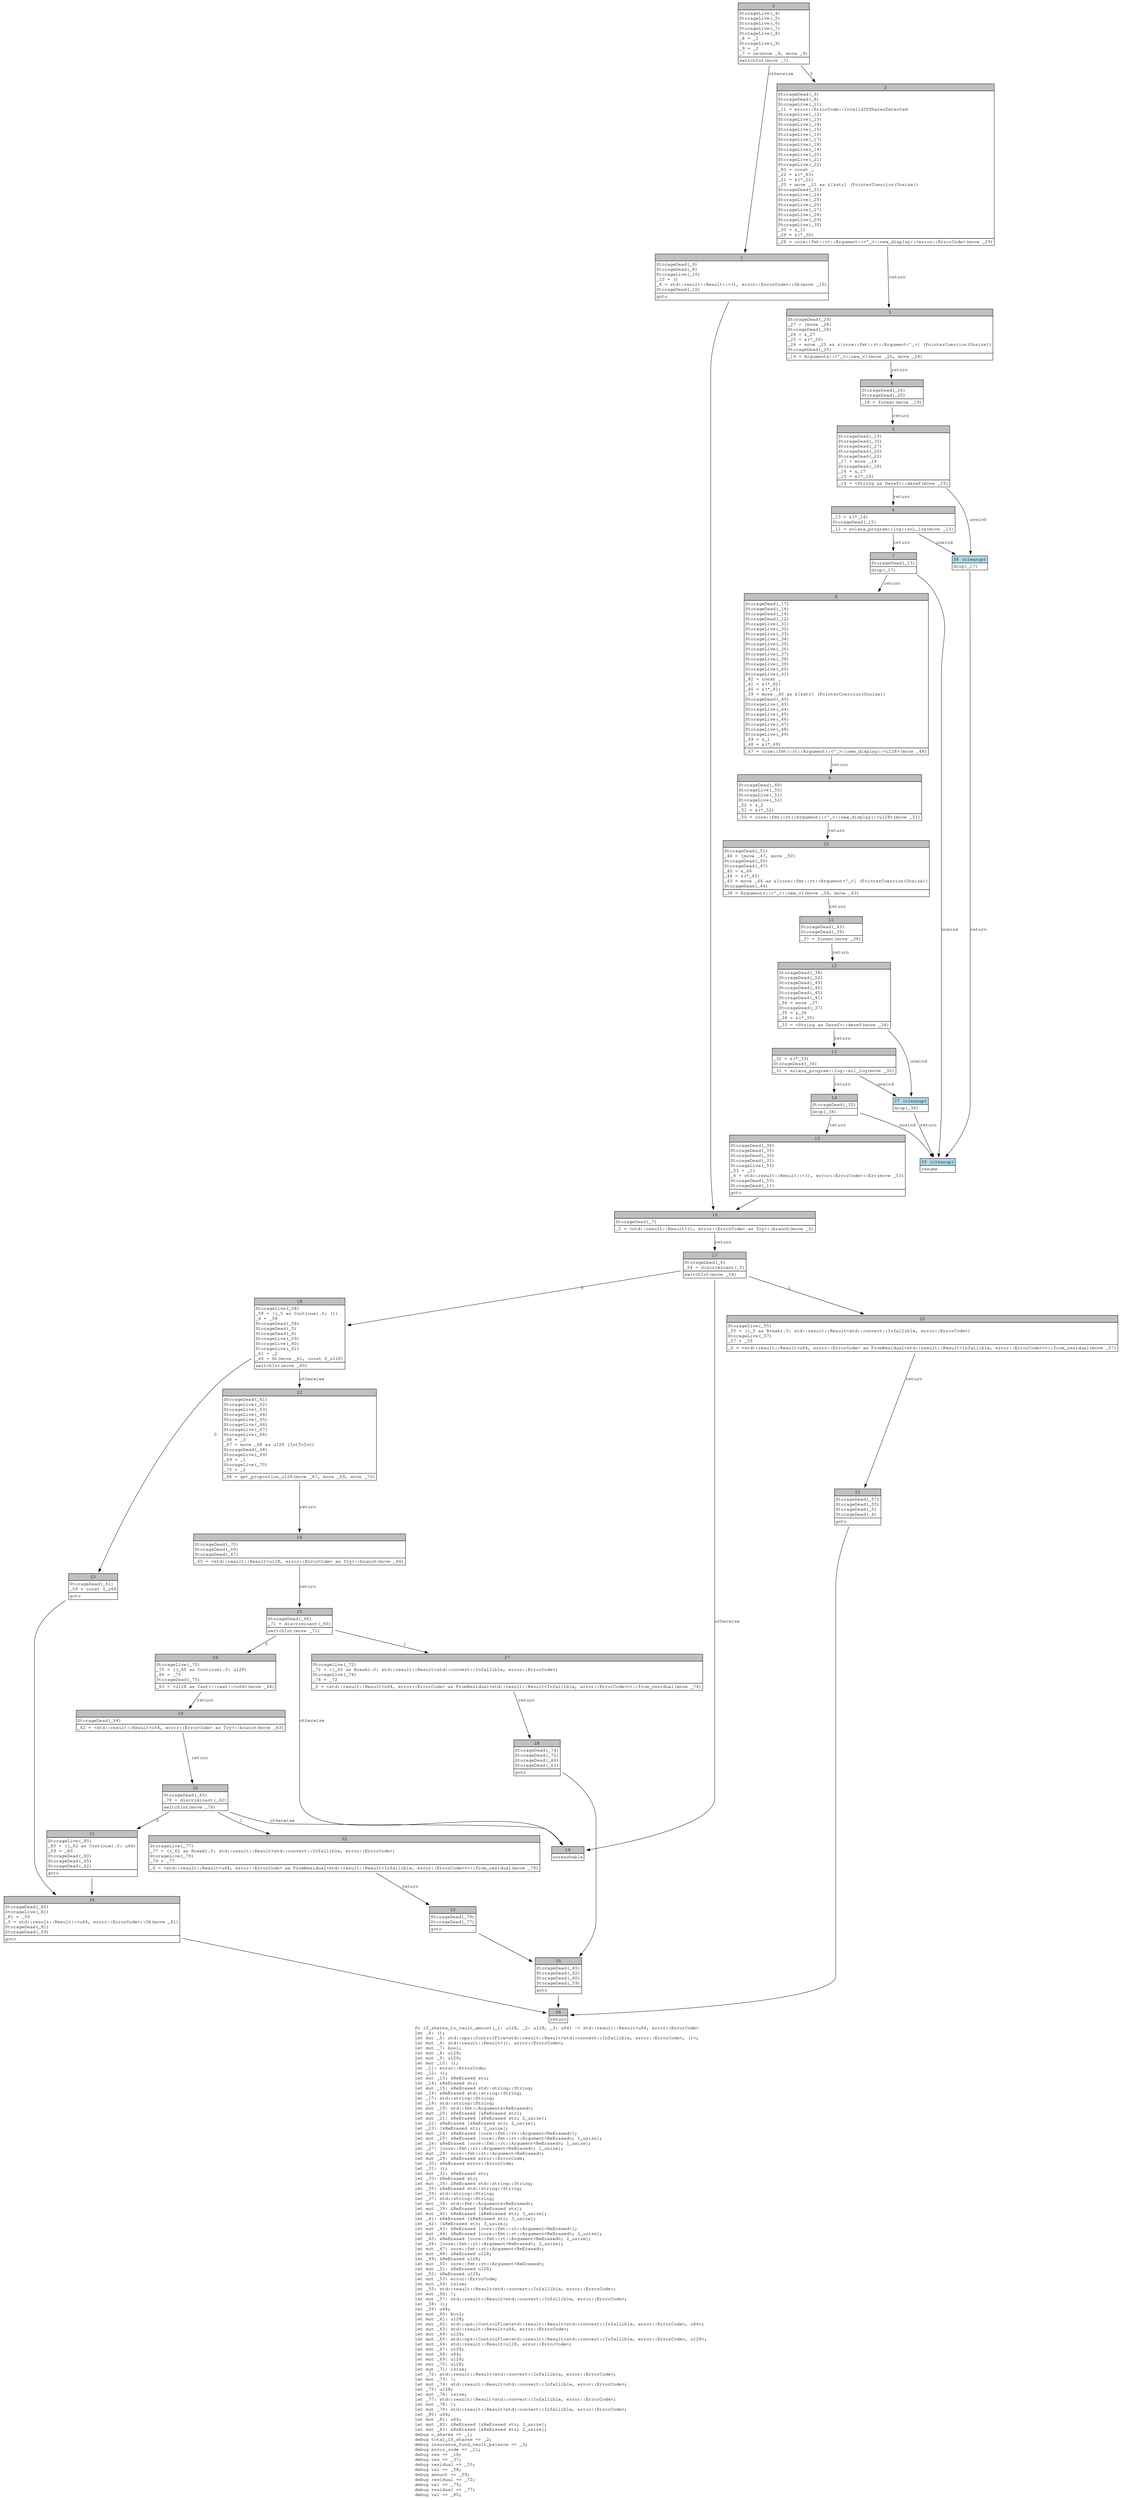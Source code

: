 digraph Mir_0_2336 {
    graph [fontname="Courier, monospace"];
    node [fontname="Courier, monospace"];
    edge [fontname="Courier, monospace"];
    label=<fn if_shares_to_vault_amount(_1: u128, _2: u128, _3: u64) -&gt; std::result::Result&lt;u64, error::ErrorCode&gt;<br align="left"/>let _4: ();<br align="left"/>let mut _5: std::ops::ControlFlow&lt;std::result::Result&lt;std::convert::Infallible, error::ErrorCode&gt;, ()&gt;;<br align="left"/>let mut _6: std::result::Result&lt;(), error::ErrorCode&gt;;<br align="left"/>let mut _7: bool;<br align="left"/>let mut _8: u128;<br align="left"/>let mut _9: u128;<br align="left"/>let mut _10: ();<br align="left"/>let _11: error::ErrorCode;<br align="left"/>let _12: ();<br align="left"/>let mut _13: &amp;ReErased str;<br align="left"/>let _14: &amp;ReErased str;<br align="left"/>let mut _15: &amp;ReErased std::string::String;<br align="left"/>let _16: &amp;ReErased std::string::String;<br align="left"/>let _17: std::string::String;<br align="left"/>let _18: std::string::String;<br align="left"/>let mut _19: std::fmt::Arguments&lt;ReErased&gt;;<br align="left"/>let mut _20: &amp;ReErased [&amp;ReErased str];<br align="left"/>let mut _21: &amp;ReErased [&amp;ReErased str; 2_usize];<br align="left"/>let _22: &amp;ReErased [&amp;ReErased str; 2_usize];<br align="left"/>let _23: [&amp;ReErased str; 2_usize];<br align="left"/>let mut _24: &amp;ReErased [core::fmt::rt::Argument&lt;ReErased&gt;];<br align="left"/>let mut _25: &amp;ReErased [core::fmt::rt::Argument&lt;ReErased&gt;; 1_usize];<br align="left"/>let _26: &amp;ReErased [core::fmt::rt::Argument&lt;ReErased&gt;; 1_usize];<br align="left"/>let _27: [core::fmt::rt::Argument&lt;ReErased&gt;; 1_usize];<br align="left"/>let mut _28: core::fmt::rt::Argument&lt;ReErased&gt;;<br align="left"/>let mut _29: &amp;ReErased error::ErrorCode;<br align="left"/>let _30: &amp;ReErased error::ErrorCode;<br align="left"/>let _31: ();<br align="left"/>let mut _32: &amp;ReErased str;<br align="left"/>let _33: &amp;ReErased str;<br align="left"/>let mut _34: &amp;ReErased std::string::String;<br align="left"/>let _35: &amp;ReErased std::string::String;<br align="left"/>let _36: std::string::String;<br align="left"/>let _37: std::string::String;<br align="left"/>let mut _38: std::fmt::Arguments&lt;ReErased&gt;;<br align="left"/>let mut _39: &amp;ReErased [&amp;ReErased str];<br align="left"/>let mut _40: &amp;ReErased [&amp;ReErased str; 3_usize];<br align="left"/>let _41: &amp;ReErased [&amp;ReErased str; 3_usize];<br align="left"/>let _42: [&amp;ReErased str; 3_usize];<br align="left"/>let mut _43: &amp;ReErased [core::fmt::rt::Argument&lt;ReErased&gt;];<br align="left"/>let mut _44: &amp;ReErased [core::fmt::rt::Argument&lt;ReErased&gt;; 2_usize];<br align="left"/>let _45: &amp;ReErased [core::fmt::rt::Argument&lt;ReErased&gt;; 2_usize];<br align="left"/>let _46: [core::fmt::rt::Argument&lt;ReErased&gt;; 2_usize];<br align="left"/>let mut _47: core::fmt::rt::Argument&lt;ReErased&gt;;<br align="left"/>let mut _48: &amp;ReErased u128;<br align="left"/>let _49: &amp;ReErased u128;<br align="left"/>let mut _50: core::fmt::rt::Argument&lt;ReErased&gt;;<br align="left"/>let mut _51: &amp;ReErased u128;<br align="left"/>let _52: &amp;ReErased u128;<br align="left"/>let mut _53: error::ErrorCode;<br align="left"/>let mut _54: isize;<br align="left"/>let _55: std::result::Result&lt;std::convert::Infallible, error::ErrorCode&gt;;<br align="left"/>let mut _56: !;<br align="left"/>let mut _57: std::result::Result&lt;std::convert::Infallible, error::ErrorCode&gt;;<br align="left"/>let _58: ();<br align="left"/>let _59: u64;<br align="left"/>let mut _60: bool;<br align="left"/>let mut _61: u128;<br align="left"/>let mut _62: std::ops::ControlFlow&lt;std::result::Result&lt;std::convert::Infallible, error::ErrorCode&gt;, u64&gt;;<br align="left"/>let mut _63: std::result::Result&lt;u64, error::ErrorCode&gt;;<br align="left"/>let mut _64: u128;<br align="left"/>let mut _65: std::ops::ControlFlow&lt;std::result::Result&lt;std::convert::Infallible, error::ErrorCode&gt;, u128&gt;;<br align="left"/>let mut _66: std::result::Result&lt;u128, error::ErrorCode&gt;;<br align="left"/>let mut _67: u128;<br align="left"/>let mut _68: u64;<br align="left"/>let mut _69: u128;<br align="left"/>let mut _70: u128;<br align="left"/>let mut _71: isize;<br align="left"/>let _72: std::result::Result&lt;std::convert::Infallible, error::ErrorCode&gt;;<br align="left"/>let mut _73: !;<br align="left"/>let mut _74: std::result::Result&lt;std::convert::Infallible, error::ErrorCode&gt;;<br align="left"/>let _75: u128;<br align="left"/>let mut _76: isize;<br align="left"/>let _77: std::result::Result&lt;std::convert::Infallible, error::ErrorCode&gt;;<br align="left"/>let mut _78: !;<br align="left"/>let mut _79: std::result::Result&lt;std::convert::Infallible, error::ErrorCode&gt;;<br align="left"/>let _80: u64;<br align="left"/>let mut _81: u64;<br align="left"/>let mut _82: &amp;ReErased [&amp;ReErased str; 3_usize];<br align="left"/>let mut _83: &amp;ReErased [&amp;ReErased str; 2_usize];<br align="left"/>debug n_shares =&gt; _1;<br align="left"/>debug total_if_shares =&gt; _2;<br align="left"/>debug insurance_fund_vault_balance =&gt; _3;<br align="left"/>debug error_code =&gt; _11;<br align="left"/>debug res =&gt; _18;<br align="left"/>debug res =&gt; _37;<br align="left"/>debug residual =&gt; _55;<br align="left"/>debug val =&gt; _58;<br align="left"/>debug amount =&gt; _59;<br align="left"/>debug residual =&gt; _72;<br align="left"/>debug val =&gt; _75;<br align="left"/>debug residual =&gt; _77;<br align="left"/>debug val =&gt; _80;<br align="left"/>>;
    bb0__0_2336 [shape="none", label=<<table border="0" cellborder="1" cellspacing="0"><tr><td bgcolor="gray" align="center" colspan="1">0</td></tr><tr><td align="left" balign="left">StorageLive(_4)<br/>StorageLive(_5)<br/>StorageLive(_6)<br/>StorageLive(_7)<br/>StorageLive(_8)<br/>_8 = _1<br/>StorageLive(_9)<br/>_9 = _2<br/>_7 = Le(move _8, move _9)<br/></td></tr><tr><td align="left">switchInt(move _7)</td></tr></table>>];
    bb1__0_2336 [shape="none", label=<<table border="0" cellborder="1" cellspacing="0"><tr><td bgcolor="gray" align="center" colspan="1">1</td></tr><tr><td align="left" balign="left">StorageDead(_9)<br/>StorageDead(_8)<br/>StorageLive(_10)<br/>_10 = ()<br/>_6 = std::result::Result::&lt;(), error::ErrorCode&gt;::Ok(move _10)<br/>StorageDead(_10)<br/></td></tr><tr><td align="left">goto</td></tr></table>>];
    bb2__0_2336 [shape="none", label=<<table border="0" cellborder="1" cellspacing="0"><tr><td bgcolor="gray" align="center" colspan="1">2</td></tr><tr><td align="left" balign="left">StorageDead(_9)<br/>StorageDead(_8)<br/>StorageLive(_11)<br/>_11 = error::ErrorCode::InvalidIFSharesDetected<br/>StorageLive(_12)<br/>StorageLive(_13)<br/>StorageLive(_14)<br/>StorageLive(_15)<br/>StorageLive(_16)<br/>StorageLive(_17)<br/>StorageLive(_18)<br/>StorageLive(_19)<br/>StorageLive(_20)<br/>StorageLive(_21)<br/>StorageLive(_22)<br/>_83 = const _<br/>_22 = &amp;(*_83)<br/>_21 = &amp;(*_22)<br/>_20 = move _21 as &amp;[&amp;str] (PointerCoercion(Unsize))<br/>StorageDead(_21)<br/>StorageLive(_24)<br/>StorageLive(_25)<br/>StorageLive(_26)<br/>StorageLive(_27)<br/>StorageLive(_28)<br/>StorageLive(_29)<br/>StorageLive(_30)<br/>_30 = &amp;_11<br/>_29 = &amp;(*_30)<br/></td></tr><tr><td align="left">_28 = core::fmt::rt::Argument::&lt;'_&gt;::new_display::&lt;error::ErrorCode&gt;(move _29)</td></tr></table>>];
    bb3__0_2336 [shape="none", label=<<table border="0" cellborder="1" cellspacing="0"><tr><td bgcolor="gray" align="center" colspan="1">3</td></tr><tr><td align="left" balign="left">StorageDead(_29)<br/>_27 = [move _28]<br/>StorageDead(_28)<br/>_26 = &amp;_27<br/>_25 = &amp;(*_26)<br/>_24 = move _25 as &amp;[core::fmt::rt::Argument&lt;'_&gt;] (PointerCoercion(Unsize))<br/>StorageDead(_25)<br/></td></tr><tr><td align="left">_19 = Arguments::&lt;'_&gt;::new_v1(move _20, move _24)</td></tr></table>>];
    bb4__0_2336 [shape="none", label=<<table border="0" cellborder="1" cellspacing="0"><tr><td bgcolor="gray" align="center" colspan="1">4</td></tr><tr><td align="left" balign="left">StorageDead(_24)<br/>StorageDead(_20)<br/></td></tr><tr><td align="left">_18 = format(move _19)</td></tr></table>>];
    bb5__0_2336 [shape="none", label=<<table border="0" cellborder="1" cellspacing="0"><tr><td bgcolor="gray" align="center" colspan="1">5</td></tr><tr><td align="left" balign="left">StorageDead(_19)<br/>StorageDead(_30)<br/>StorageDead(_27)<br/>StorageDead(_26)<br/>StorageDead(_22)<br/>_17 = move _18<br/>StorageDead(_18)<br/>_16 = &amp;_17<br/>_15 = &amp;(*_16)<br/></td></tr><tr><td align="left">_14 = &lt;String as Deref&gt;::deref(move _15)</td></tr></table>>];
    bb6__0_2336 [shape="none", label=<<table border="0" cellborder="1" cellspacing="0"><tr><td bgcolor="gray" align="center" colspan="1">6</td></tr><tr><td align="left" balign="left">_13 = &amp;(*_14)<br/>StorageDead(_15)<br/></td></tr><tr><td align="left">_12 = solana_program::log::sol_log(move _13)</td></tr></table>>];
    bb7__0_2336 [shape="none", label=<<table border="0" cellborder="1" cellspacing="0"><tr><td bgcolor="gray" align="center" colspan="1">7</td></tr><tr><td align="left" balign="left">StorageDead(_13)<br/></td></tr><tr><td align="left">drop(_17)</td></tr></table>>];
    bb8__0_2336 [shape="none", label=<<table border="0" cellborder="1" cellspacing="0"><tr><td bgcolor="gray" align="center" colspan="1">8</td></tr><tr><td align="left" balign="left">StorageDead(_17)<br/>StorageDead(_16)<br/>StorageDead(_14)<br/>StorageDead(_12)<br/>StorageLive(_31)<br/>StorageLive(_32)<br/>StorageLive(_33)<br/>StorageLive(_34)<br/>StorageLive(_35)<br/>StorageLive(_36)<br/>StorageLive(_37)<br/>StorageLive(_38)<br/>StorageLive(_39)<br/>StorageLive(_40)<br/>StorageLive(_41)<br/>_82 = const _<br/>_41 = &amp;(*_82)<br/>_40 = &amp;(*_41)<br/>_39 = move _40 as &amp;[&amp;str] (PointerCoercion(Unsize))<br/>StorageDead(_40)<br/>StorageLive(_43)<br/>StorageLive(_44)<br/>StorageLive(_45)<br/>StorageLive(_46)<br/>StorageLive(_47)<br/>StorageLive(_48)<br/>StorageLive(_49)<br/>_49 = &amp;_1<br/>_48 = &amp;(*_49)<br/></td></tr><tr><td align="left">_47 = core::fmt::rt::Argument::&lt;'_&gt;::new_display::&lt;u128&gt;(move _48)</td></tr></table>>];
    bb9__0_2336 [shape="none", label=<<table border="0" cellborder="1" cellspacing="0"><tr><td bgcolor="gray" align="center" colspan="1">9</td></tr><tr><td align="left" balign="left">StorageDead(_48)<br/>StorageLive(_50)<br/>StorageLive(_51)<br/>StorageLive(_52)<br/>_52 = &amp;_2<br/>_51 = &amp;(*_52)<br/></td></tr><tr><td align="left">_50 = core::fmt::rt::Argument::&lt;'_&gt;::new_display::&lt;u128&gt;(move _51)</td></tr></table>>];
    bb10__0_2336 [shape="none", label=<<table border="0" cellborder="1" cellspacing="0"><tr><td bgcolor="gray" align="center" colspan="1">10</td></tr><tr><td align="left" balign="left">StorageDead(_51)<br/>_46 = [move _47, move _50]<br/>StorageDead(_50)<br/>StorageDead(_47)<br/>_45 = &amp;_46<br/>_44 = &amp;(*_45)<br/>_43 = move _44 as &amp;[core::fmt::rt::Argument&lt;'_&gt;] (PointerCoercion(Unsize))<br/>StorageDead(_44)<br/></td></tr><tr><td align="left">_38 = Arguments::&lt;'_&gt;::new_v1(move _39, move _43)</td></tr></table>>];
    bb11__0_2336 [shape="none", label=<<table border="0" cellborder="1" cellspacing="0"><tr><td bgcolor="gray" align="center" colspan="1">11</td></tr><tr><td align="left" balign="left">StorageDead(_43)<br/>StorageDead(_39)<br/></td></tr><tr><td align="left">_37 = format(move _38)</td></tr></table>>];
    bb12__0_2336 [shape="none", label=<<table border="0" cellborder="1" cellspacing="0"><tr><td bgcolor="gray" align="center" colspan="1">12</td></tr><tr><td align="left" balign="left">StorageDead(_38)<br/>StorageDead(_52)<br/>StorageDead(_49)<br/>StorageDead(_46)<br/>StorageDead(_45)<br/>StorageDead(_41)<br/>_36 = move _37<br/>StorageDead(_37)<br/>_35 = &amp;_36<br/>_34 = &amp;(*_35)<br/></td></tr><tr><td align="left">_33 = &lt;String as Deref&gt;::deref(move _34)</td></tr></table>>];
    bb13__0_2336 [shape="none", label=<<table border="0" cellborder="1" cellspacing="0"><tr><td bgcolor="gray" align="center" colspan="1">13</td></tr><tr><td align="left" balign="left">_32 = &amp;(*_33)<br/>StorageDead(_34)<br/></td></tr><tr><td align="left">_31 = solana_program::log::sol_log(move _32)</td></tr></table>>];
    bb14__0_2336 [shape="none", label=<<table border="0" cellborder="1" cellspacing="0"><tr><td bgcolor="gray" align="center" colspan="1">14</td></tr><tr><td align="left" balign="left">StorageDead(_32)<br/></td></tr><tr><td align="left">drop(_36)</td></tr></table>>];
    bb15__0_2336 [shape="none", label=<<table border="0" cellborder="1" cellspacing="0"><tr><td bgcolor="gray" align="center" colspan="1">15</td></tr><tr><td align="left" balign="left">StorageDead(_36)<br/>StorageDead(_35)<br/>StorageDead(_33)<br/>StorageDead(_31)<br/>StorageLive(_53)<br/>_53 = _11<br/>_6 = std::result::Result::&lt;(), error::ErrorCode&gt;::Err(move _53)<br/>StorageDead(_53)<br/>StorageDead(_11)<br/></td></tr><tr><td align="left">goto</td></tr></table>>];
    bb16__0_2336 [shape="none", label=<<table border="0" cellborder="1" cellspacing="0"><tr><td bgcolor="gray" align="center" colspan="1">16</td></tr><tr><td align="left" balign="left">StorageDead(_7)<br/></td></tr><tr><td align="left">_5 = &lt;std::result::Result&lt;(), error::ErrorCode&gt; as Try&gt;::branch(move _6)</td></tr></table>>];
    bb17__0_2336 [shape="none", label=<<table border="0" cellborder="1" cellspacing="0"><tr><td bgcolor="gray" align="center" colspan="1">17</td></tr><tr><td align="left" balign="left">StorageDead(_6)<br/>_54 = discriminant(_5)<br/></td></tr><tr><td align="left">switchInt(move _54)</td></tr></table>>];
    bb18__0_2336 [shape="none", label=<<table border="0" cellborder="1" cellspacing="0"><tr><td bgcolor="gray" align="center" colspan="1">18</td></tr><tr><td align="left" balign="left">StorageLive(_58)<br/>_58 = ((_5 as Continue).0: ())<br/>_4 = _58<br/>StorageDead(_58)<br/>StorageDead(_5)<br/>StorageDead(_4)<br/>StorageLive(_59)<br/>StorageLive(_60)<br/>StorageLive(_61)<br/>_61 = _2<br/>_60 = Gt(move _61, const 0_u128)<br/></td></tr><tr><td align="left">switchInt(move _60)</td></tr></table>>];
    bb19__0_2336 [shape="none", label=<<table border="0" cellborder="1" cellspacing="0"><tr><td bgcolor="gray" align="center" colspan="1">19</td></tr><tr><td align="left">unreachable</td></tr></table>>];
    bb20__0_2336 [shape="none", label=<<table border="0" cellborder="1" cellspacing="0"><tr><td bgcolor="gray" align="center" colspan="1">20</td></tr><tr><td align="left" balign="left">StorageLive(_55)<br/>_55 = ((_5 as Break).0: std::result::Result&lt;std::convert::Infallible, error::ErrorCode&gt;)<br/>StorageLive(_57)<br/>_57 = _55<br/></td></tr><tr><td align="left">_0 = &lt;std::result::Result&lt;u64, error::ErrorCode&gt; as FromResidual&lt;std::result::Result&lt;Infallible, error::ErrorCode&gt;&gt;&gt;::from_residual(move _57)</td></tr></table>>];
    bb21__0_2336 [shape="none", label=<<table border="0" cellborder="1" cellspacing="0"><tr><td bgcolor="gray" align="center" colspan="1">21</td></tr><tr><td align="left" balign="left">StorageDead(_57)<br/>StorageDead(_55)<br/>StorageDead(_5)<br/>StorageDead(_4)<br/></td></tr><tr><td align="left">goto</td></tr></table>>];
    bb22__0_2336 [shape="none", label=<<table border="0" cellborder="1" cellspacing="0"><tr><td bgcolor="gray" align="center" colspan="1">22</td></tr><tr><td align="left" balign="left">StorageDead(_61)<br/>StorageLive(_62)<br/>StorageLive(_63)<br/>StorageLive(_64)<br/>StorageLive(_65)<br/>StorageLive(_66)<br/>StorageLive(_67)<br/>StorageLive(_68)<br/>_68 = _3<br/>_67 = move _68 as u128 (IntToInt)<br/>StorageDead(_68)<br/>StorageLive(_69)<br/>_69 = _1<br/>StorageLive(_70)<br/>_70 = _2<br/></td></tr><tr><td align="left">_66 = get_proportion_u128(move _67, move _69, move _70)</td></tr></table>>];
    bb23__0_2336 [shape="none", label=<<table border="0" cellborder="1" cellspacing="0"><tr><td bgcolor="gray" align="center" colspan="1">23</td></tr><tr><td align="left" balign="left">StorageDead(_61)<br/>_59 = const 0_u64<br/></td></tr><tr><td align="left">goto</td></tr></table>>];
    bb24__0_2336 [shape="none", label=<<table border="0" cellborder="1" cellspacing="0"><tr><td bgcolor="gray" align="center" colspan="1">24</td></tr><tr><td align="left" balign="left">StorageDead(_70)<br/>StorageDead(_69)<br/>StorageDead(_67)<br/></td></tr><tr><td align="left">_65 = &lt;std::result::Result&lt;u128, error::ErrorCode&gt; as Try&gt;::branch(move _66)</td></tr></table>>];
    bb25__0_2336 [shape="none", label=<<table border="0" cellborder="1" cellspacing="0"><tr><td bgcolor="gray" align="center" colspan="1">25</td></tr><tr><td align="left" balign="left">StorageDead(_66)<br/>_71 = discriminant(_65)<br/></td></tr><tr><td align="left">switchInt(move _71)</td></tr></table>>];
    bb26__0_2336 [shape="none", label=<<table border="0" cellborder="1" cellspacing="0"><tr><td bgcolor="gray" align="center" colspan="1">26</td></tr><tr><td align="left" balign="left">StorageLive(_75)<br/>_75 = ((_65 as Continue).0: u128)<br/>_64 = _75<br/>StorageDead(_75)<br/></td></tr><tr><td align="left">_63 = &lt;u128 as Cast&gt;::cast::&lt;u64&gt;(move _64)</td></tr></table>>];
    bb27__0_2336 [shape="none", label=<<table border="0" cellborder="1" cellspacing="0"><tr><td bgcolor="gray" align="center" colspan="1">27</td></tr><tr><td align="left" balign="left">StorageLive(_72)<br/>_72 = ((_65 as Break).0: std::result::Result&lt;std::convert::Infallible, error::ErrorCode&gt;)<br/>StorageLive(_74)<br/>_74 = _72<br/></td></tr><tr><td align="left">_0 = &lt;std::result::Result&lt;u64, error::ErrorCode&gt; as FromResidual&lt;std::result::Result&lt;Infallible, error::ErrorCode&gt;&gt;&gt;::from_residual(move _74)</td></tr></table>>];
    bb28__0_2336 [shape="none", label=<<table border="0" cellborder="1" cellspacing="0"><tr><td bgcolor="gray" align="center" colspan="1">28</td></tr><tr><td align="left" balign="left">StorageDead(_74)<br/>StorageDead(_72)<br/>StorageDead(_64)<br/>StorageDead(_63)<br/></td></tr><tr><td align="left">goto</td></tr></table>>];
    bb29__0_2336 [shape="none", label=<<table border="0" cellborder="1" cellspacing="0"><tr><td bgcolor="gray" align="center" colspan="1">29</td></tr><tr><td align="left" balign="left">StorageDead(_64)<br/></td></tr><tr><td align="left">_62 = &lt;std::result::Result&lt;u64, error::ErrorCode&gt; as Try&gt;::branch(move _63)</td></tr></table>>];
    bb30__0_2336 [shape="none", label=<<table border="0" cellborder="1" cellspacing="0"><tr><td bgcolor="gray" align="center" colspan="1">30</td></tr><tr><td align="left" balign="left">StorageDead(_63)<br/>_76 = discriminant(_62)<br/></td></tr><tr><td align="left">switchInt(move _76)</td></tr></table>>];
    bb31__0_2336 [shape="none", label=<<table border="0" cellborder="1" cellspacing="0"><tr><td bgcolor="gray" align="center" colspan="1">31</td></tr><tr><td align="left" balign="left">StorageLive(_80)<br/>_80 = ((_62 as Continue).0: u64)<br/>_59 = _80<br/>StorageDead(_80)<br/>StorageDead(_65)<br/>StorageDead(_62)<br/></td></tr><tr><td align="left">goto</td></tr></table>>];
    bb32__0_2336 [shape="none", label=<<table border="0" cellborder="1" cellspacing="0"><tr><td bgcolor="gray" align="center" colspan="1">32</td></tr><tr><td align="left" balign="left">StorageLive(_77)<br/>_77 = ((_62 as Break).0: std::result::Result&lt;std::convert::Infallible, error::ErrorCode&gt;)<br/>StorageLive(_79)<br/>_79 = _77<br/></td></tr><tr><td align="left">_0 = &lt;std::result::Result&lt;u64, error::ErrorCode&gt; as FromResidual&lt;std::result::Result&lt;Infallible, error::ErrorCode&gt;&gt;&gt;::from_residual(move _79)</td></tr></table>>];
    bb33__0_2336 [shape="none", label=<<table border="0" cellborder="1" cellspacing="0"><tr><td bgcolor="gray" align="center" colspan="1">33</td></tr><tr><td align="left" balign="left">StorageDead(_79)<br/>StorageDead(_77)<br/></td></tr><tr><td align="left">goto</td></tr></table>>];
    bb34__0_2336 [shape="none", label=<<table border="0" cellborder="1" cellspacing="0"><tr><td bgcolor="gray" align="center" colspan="1">34</td></tr><tr><td align="left" balign="left">StorageDead(_60)<br/>StorageLive(_81)<br/>_81 = _59<br/>_0 = std::result::Result::&lt;u64, error::ErrorCode&gt;::Ok(move _81)<br/>StorageDead(_81)<br/>StorageDead(_59)<br/></td></tr><tr><td align="left">goto</td></tr></table>>];
    bb35__0_2336 [shape="none", label=<<table border="0" cellborder="1" cellspacing="0"><tr><td bgcolor="gray" align="center" colspan="1">35</td></tr><tr><td align="left" balign="left">StorageDead(_65)<br/>StorageDead(_62)<br/>StorageDead(_60)<br/>StorageDead(_59)<br/></td></tr><tr><td align="left">goto</td></tr></table>>];
    bb36__0_2336 [shape="none", label=<<table border="0" cellborder="1" cellspacing="0"><tr><td bgcolor="gray" align="center" colspan="1">36</td></tr><tr><td align="left">return</td></tr></table>>];
    bb37__0_2336 [shape="none", label=<<table border="0" cellborder="1" cellspacing="0"><tr><td bgcolor="lightblue" align="center" colspan="1">37 (cleanup)</td></tr><tr><td align="left">drop(_36)</td></tr></table>>];
    bb38__0_2336 [shape="none", label=<<table border="0" cellborder="1" cellspacing="0"><tr><td bgcolor="lightblue" align="center" colspan="1">38 (cleanup)</td></tr><tr><td align="left">drop(_17)</td></tr></table>>];
    bb39__0_2336 [shape="none", label=<<table border="0" cellborder="1" cellspacing="0"><tr><td bgcolor="lightblue" align="center" colspan="1">39 (cleanup)</td></tr><tr><td align="left">resume</td></tr></table>>];
    bb0__0_2336 -> bb2__0_2336 [label="0"];
    bb0__0_2336 -> bb1__0_2336 [label="otherwise"];
    bb1__0_2336 -> bb16__0_2336 [label=""];
    bb2__0_2336 -> bb3__0_2336 [label="return"];
    bb3__0_2336 -> bb4__0_2336 [label="return"];
    bb4__0_2336 -> bb5__0_2336 [label="return"];
    bb5__0_2336 -> bb6__0_2336 [label="return"];
    bb5__0_2336 -> bb38__0_2336 [label="unwind"];
    bb6__0_2336 -> bb7__0_2336 [label="return"];
    bb6__0_2336 -> bb38__0_2336 [label="unwind"];
    bb7__0_2336 -> bb8__0_2336 [label="return"];
    bb7__0_2336 -> bb39__0_2336 [label="unwind"];
    bb8__0_2336 -> bb9__0_2336 [label="return"];
    bb9__0_2336 -> bb10__0_2336 [label="return"];
    bb10__0_2336 -> bb11__0_2336 [label="return"];
    bb11__0_2336 -> bb12__0_2336 [label="return"];
    bb12__0_2336 -> bb13__0_2336 [label="return"];
    bb12__0_2336 -> bb37__0_2336 [label="unwind"];
    bb13__0_2336 -> bb14__0_2336 [label="return"];
    bb13__0_2336 -> bb37__0_2336 [label="unwind"];
    bb14__0_2336 -> bb15__0_2336 [label="return"];
    bb14__0_2336 -> bb39__0_2336 [label="unwind"];
    bb15__0_2336 -> bb16__0_2336 [label=""];
    bb16__0_2336 -> bb17__0_2336 [label="return"];
    bb17__0_2336 -> bb18__0_2336 [label="0"];
    bb17__0_2336 -> bb20__0_2336 [label="1"];
    bb17__0_2336 -> bb19__0_2336 [label="otherwise"];
    bb18__0_2336 -> bb23__0_2336 [label="0"];
    bb18__0_2336 -> bb22__0_2336 [label="otherwise"];
    bb20__0_2336 -> bb21__0_2336 [label="return"];
    bb21__0_2336 -> bb36__0_2336 [label=""];
    bb22__0_2336 -> bb24__0_2336 [label="return"];
    bb23__0_2336 -> bb34__0_2336 [label=""];
    bb24__0_2336 -> bb25__0_2336 [label="return"];
    bb25__0_2336 -> bb26__0_2336 [label="0"];
    bb25__0_2336 -> bb27__0_2336 [label="1"];
    bb25__0_2336 -> bb19__0_2336 [label="otherwise"];
    bb26__0_2336 -> bb29__0_2336 [label="return"];
    bb27__0_2336 -> bb28__0_2336 [label="return"];
    bb28__0_2336 -> bb35__0_2336 [label=""];
    bb29__0_2336 -> bb30__0_2336 [label="return"];
    bb30__0_2336 -> bb31__0_2336 [label="0"];
    bb30__0_2336 -> bb32__0_2336 [label="1"];
    bb30__0_2336 -> bb19__0_2336 [label="otherwise"];
    bb31__0_2336 -> bb34__0_2336 [label=""];
    bb32__0_2336 -> bb33__0_2336 [label="return"];
    bb33__0_2336 -> bb35__0_2336 [label=""];
    bb34__0_2336 -> bb36__0_2336 [label=""];
    bb35__0_2336 -> bb36__0_2336 [label=""];
    bb37__0_2336 -> bb39__0_2336 [label="return"];
    bb38__0_2336 -> bb39__0_2336 [label="return"];
}
